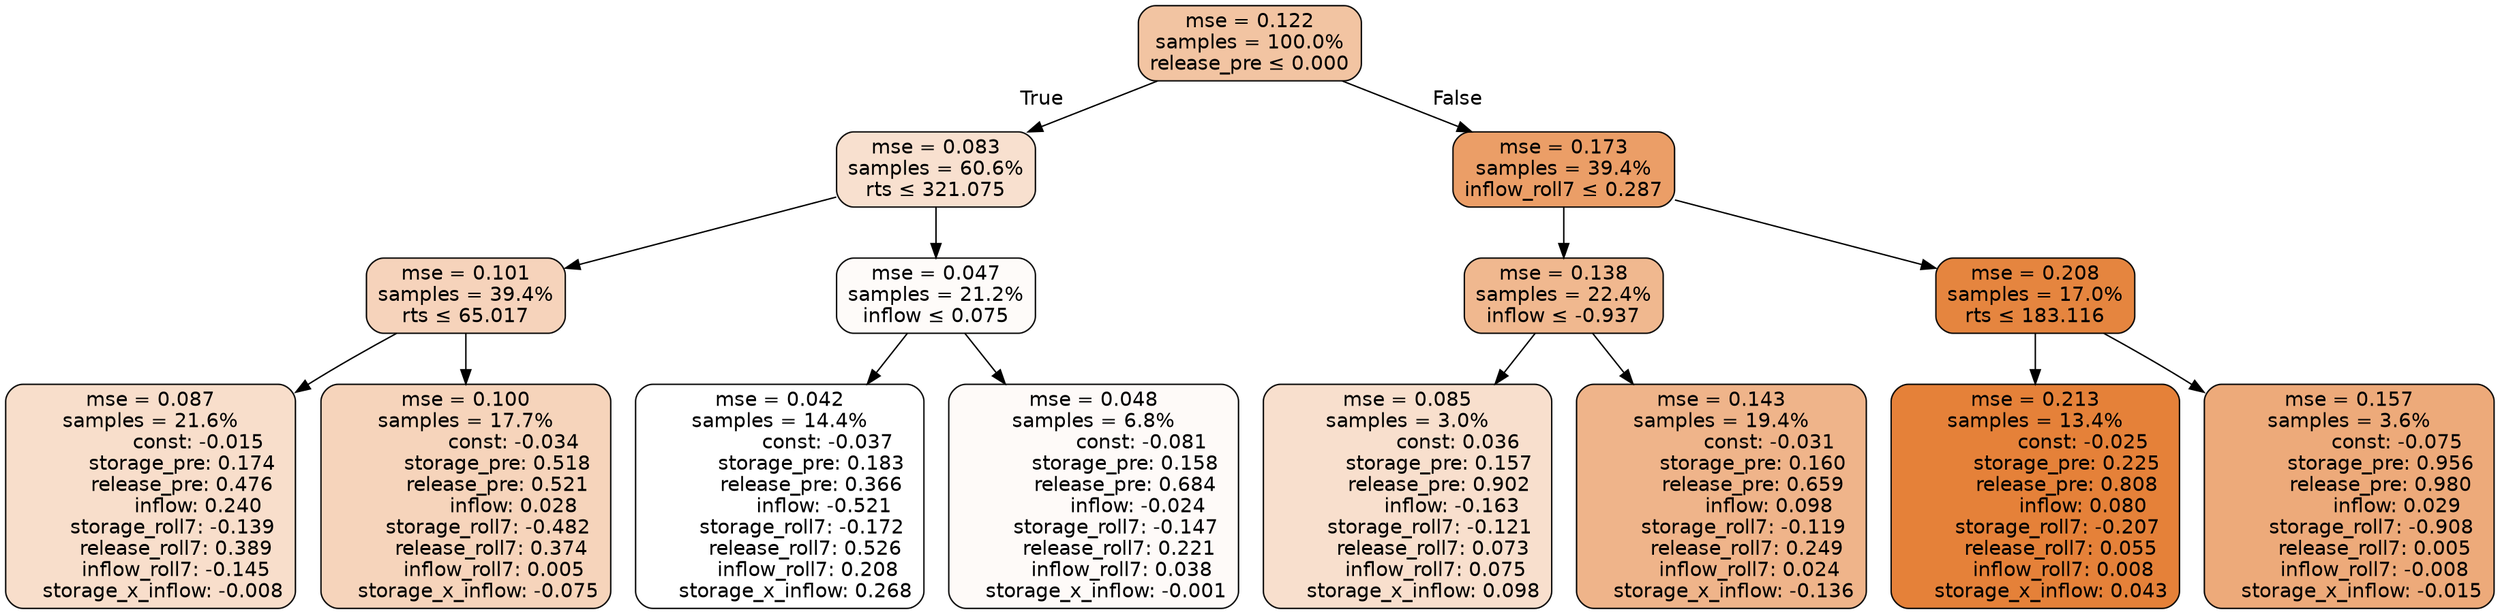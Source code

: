 digraph tree {
bgcolor="transparent"
node [shape=rectangle, style="filled, rounded", color="black", fontname=helvetica] ;
edge [fontname=helvetica] ;
	"0" [label="mse = 0.122
samples = 100.0%
release_pre &le; 0.000", fillcolor="#f2c4a2"]
	"1" [label="mse = 0.083
samples = 60.6%
rts &le; 321.075", fillcolor="#f8e0cf"]
	"2" [label="mse = 0.101
samples = 39.4%
rts &le; 65.017", fillcolor="#f6d3bb"]
	"3" [label="mse = 0.087
samples = 21.6%
               const: -0.015
          storage_pre: 0.174
          release_pre: 0.476
               inflow: 0.240
       storage_roll7: -0.139
        release_roll7: 0.389
        inflow_roll7: -0.145
    storage_x_inflow: -0.008", fillcolor="#f8decb"]
	"4" [label="mse = 0.100
samples = 17.7%
               const: -0.034
          storage_pre: 0.518
          release_pre: 0.521
               inflow: 0.028
       storage_roll7: -0.482
        release_roll7: 0.374
         inflow_roll7: 0.005
    storage_x_inflow: -0.075", fillcolor="#f6d4bb"]
	"5" [label="mse = 0.047
samples = 21.2%
inflow &le; 0.075", fillcolor="#fefbf9"]
	"6" [label="mse = 0.042
samples = 14.4%
               const: -0.037
          storage_pre: 0.183
          release_pre: 0.366
              inflow: -0.521
       storage_roll7: -0.172
        release_roll7: 0.526
         inflow_roll7: 0.208
     storage_x_inflow: 0.268", fillcolor="#ffffff"]
	"7" [label="mse = 0.048
samples = 6.8%
               const: -0.081
          storage_pre: 0.158
          release_pre: 0.684
              inflow: -0.024
       storage_roll7: -0.147
        release_roll7: 0.221
         inflow_roll7: 0.038
    storage_x_inflow: -0.001", fillcolor="#fefaf8"]
	"8" [label="mse = 0.173
samples = 39.4%
inflow_roll7 &le; 0.287", fillcolor="#eb9e67"]
	"9" [label="mse = 0.138
samples = 22.4%
inflow &le; -0.937", fillcolor="#f0b88f"]
	"10" [label="mse = 0.085
samples = 3.0%
                const: 0.036
          storage_pre: 0.157
          release_pre: 0.902
              inflow: -0.163
       storage_roll7: -0.121
        release_roll7: 0.073
         inflow_roll7: 0.075
     storage_x_inflow: 0.098", fillcolor="#f8dfcd"]
	"11" [label="mse = 0.143
samples = 19.4%
               const: -0.031
          storage_pre: 0.160
          release_pre: 0.659
               inflow: 0.098
       storage_roll7: -0.119
        release_roll7: 0.249
         inflow_roll7: 0.024
    storage_x_inflow: -0.136", fillcolor="#efb48a"]
	"12" [label="mse = 0.208
samples = 17.0%
rts &le; 183.116", fillcolor="#e5853f"]
	"13" [label="mse = 0.213
samples = 13.4%
               const: -0.025
          storage_pre: 0.225
          release_pre: 0.808
               inflow: 0.080
       storage_roll7: -0.207
        release_roll7: 0.055
         inflow_roll7: 0.008
     storage_x_inflow: 0.043", fillcolor="#e58139"]
	"14" [label="mse = 0.157
samples = 3.6%
               const: -0.075
          storage_pre: 0.956
          release_pre: 0.980
               inflow: 0.029
       storage_roll7: -0.908
        release_roll7: 0.005
        inflow_roll7: -0.008
    storage_x_inflow: -0.015", fillcolor="#edaa7a"]

	"0" -> "1" [labeldistance=2.5, labelangle=45, headlabel="True"]
	"1" -> "2"
	"2" -> "3"
	"2" -> "4"
	"1" -> "5"
	"5" -> "6"
	"5" -> "7"
	"0" -> "8" [labeldistance=2.5, labelangle=-45, headlabel="False"]
	"8" -> "9"
	"9" -> "10"
	"9" -> "11"
	"8" -> "12"
	"12" -> "13"
	"12" -> "14"
}